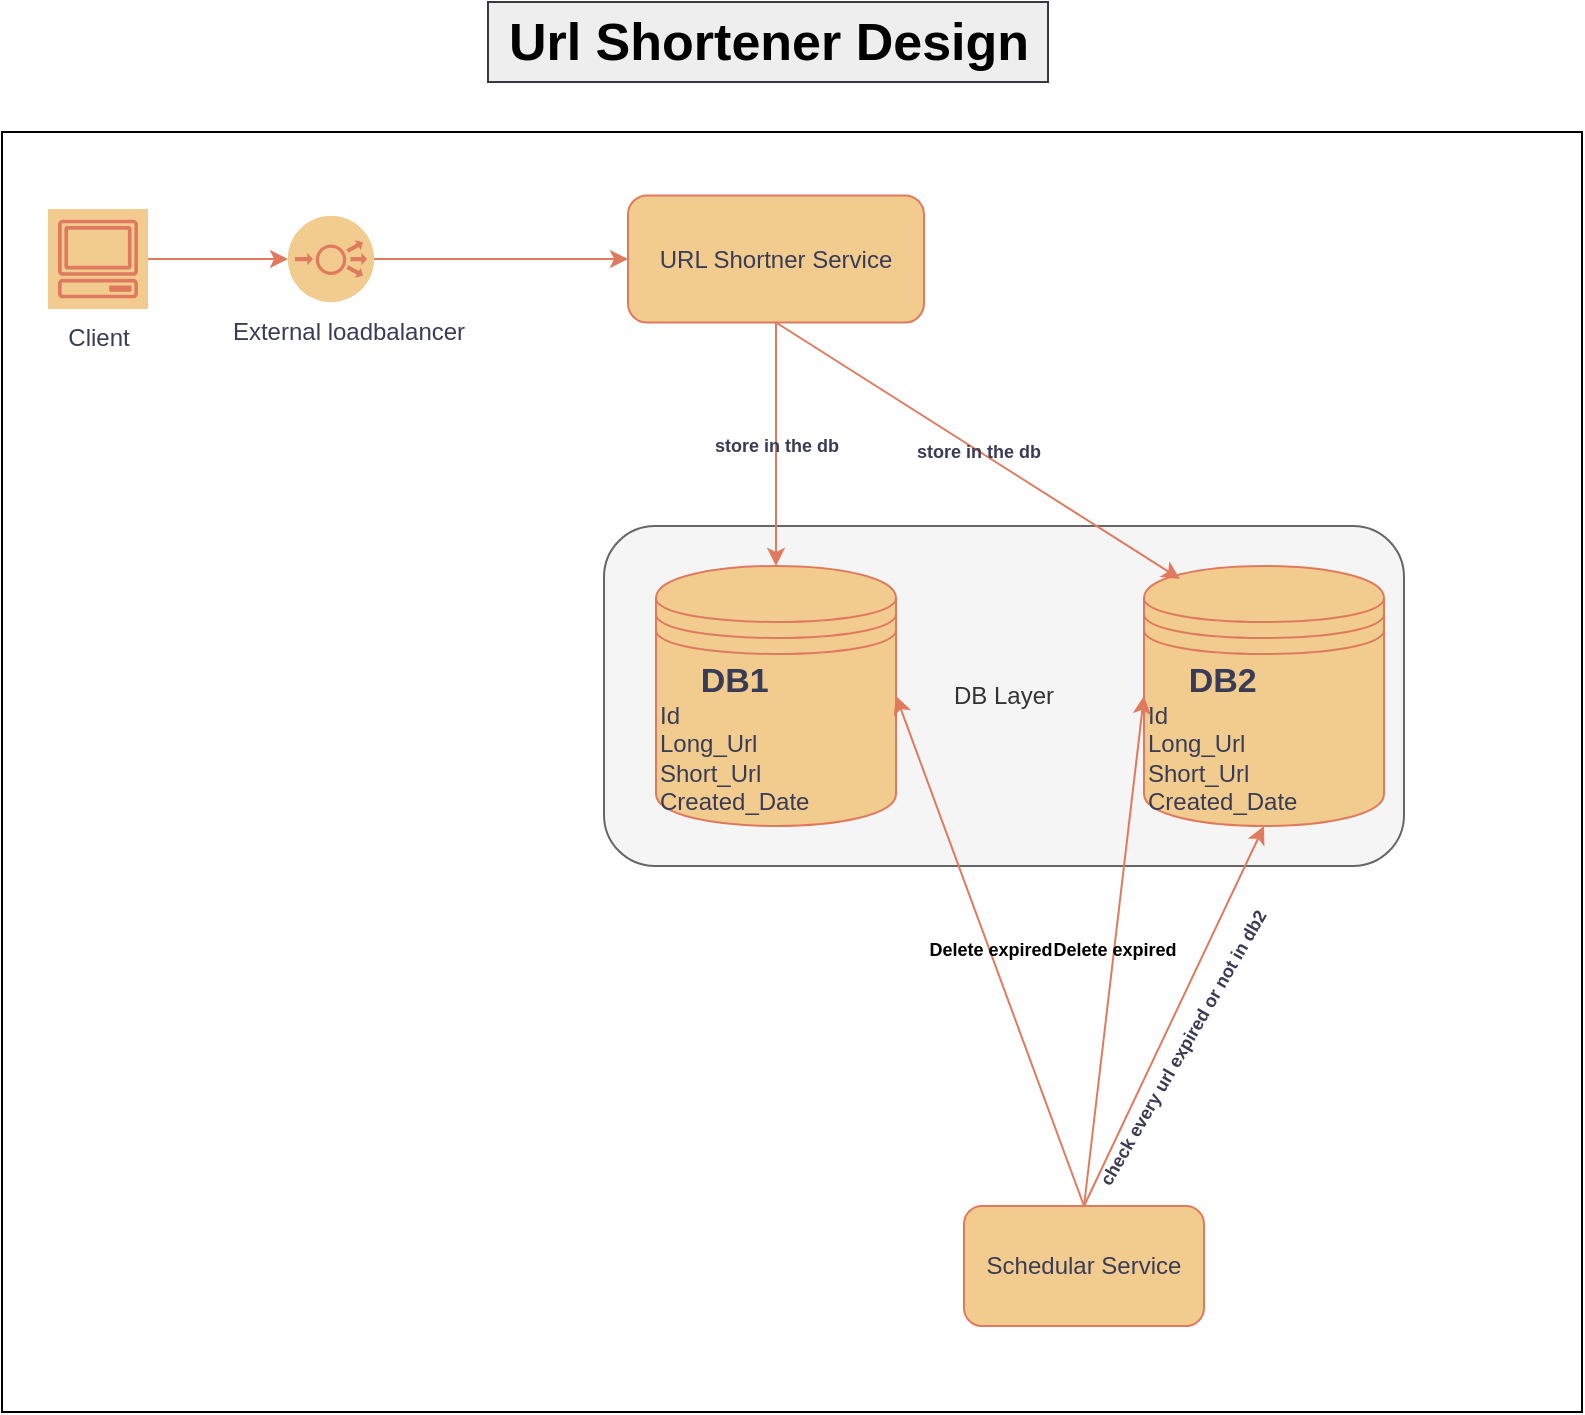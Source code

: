 <mxfile version="20.8.10" type="device"><diagram name="Page-1" id="PiVJ_XnIGAkLwOx3X1oB"><mxGraphModel dx="1026" dy="597" grid="1" gridSize="10" guides="1" tooltips="1" connect="1" arrows="1" fold="1" page="1" pageScale="1" pageWidth="850" pageHeight="1100" math="0" shadow="0"><root><mxCell id="0"/><mxCell id="1" parent="0"/><mxCell id="71OXibwH4jEHoegeOa95-2" value="" style="rounded=0;whiteSpace=wrap;html=1;" vertex="1" parent="1"><mxGeometry x="39" y="103" width="790" height="640" as="geometry"/></mxCell><mxCell id="71OXibwH4jEHoegeOa95-3" value="DB Layer" style="rounded=1;whiteSpace=wrap;html=1;fillColor=#f5f5f5;strokeColor=#666666;fontColor=#333333;" vertex="1" parent="1"><mxGeometry x="340" y="300" width="400" height="170" as="geometry"/></mxCell><mxCell id="Hn7DzW7WtiBOwI5ZSYlD-10" value="" style="edgeStyle=orthogonalEdgeStyle;rounded=0;orthogonalLoop=1;jettySize=auto;html=1;fontSize=17;labelBackgroundColor=none;fontColor=default;strokeColor=#E07A5F;" parent="1" source="Hn7DzW7WtiBOwI5ZSYlD-1" target="Hn7DzW7WtiBOwI5ZSYlD-2" edge="1"><mxGeometry relative="1" as="geometry"/></mxCell><mxCell id="Hn7DzW7WtiBOwI5ZSYlD-1" value="Client" style="sketch=0;outlineConnect=0;dashed=0;verticalLabelPosition=bottom;verticalAlign=top;align=center;html=1;fontSize=12;fontStyle=0;aspect=fixed;shape=mxgraph.aws4.resourceIcon;resIcon=mxgraph.aws4.client;labelBackgroundColor=none;fillColor=#F2CC8F;strokeColor=#E07A5F;fontColor=#393C56;" parent="1" vertex="1"><mxGeometry x="62" y="141.5" width="50" height="50" as="geometry"/></mxCell><mxCell id="Hn7DzW7WtiBOwI5ZSYlD-12" value="" style="edgeStyle=orthogonalEdgeStyle;rounded=0;orthogonalLoop=1;jettySize=auto;html=1;fontSize=17;entryX=0;entryY=0.5;entryDx=0;entryDy=0;labelBackgroundColor=none;fontColor=default;strokeColor=#E07A5F;" parent="1" source="Hn7DzW7WtiBOwI5ZSYlD-2" target="Hn7DzW7WtiBOwI5ZSYlD-6" edge="1"><mxGeometry relative="1" as="geometry"><mxPoint x="266.5" y="158" as="targetPoint"/></mxGeometry></mxCell><mxCell id="Hn7DzW7WtiBOwI5ZSYlD-2" value="" style="verticalLabelPosition=bottom;sketch=0;html=1;verticalAlign=top;align=center;points=[[0.145,0.145,0],[0.5,0,0],[0.855,0.145,0],[1,0.5,0],[0.855,0.855,0],[0.5,1,0],[0.145,0.855,0],[0,0.5,0]];pointerEvents=1;shape=mxgraph.cisco_safe.compositeIcon;bgIcon=ellipse;resIcon=mxgraph.cisco_safe.capability.load_balancer;labelBackgroundColor=none;fillColor=#F2CC8F;strokeColor=#E07A5F;fontColor=#393C56;" parent="1" vertex="1"><mxGeometry x="182" y="145" width="43" height="43" as="geometry"/></mxCell><mxCell id="Hn7DzW7WtiBOwI5ZSYlD-4" value="&lt;div style=&quot;text-align: center;&quot;&gt;&lt;b style=&quot;background-color: initial;&quot;&gt;&lt;font style=&quot;font-size: 17px;&quot;&gt;DB1&lt;/font&gt;&lt;/b&gt;&lt;/div&gt;Id&lt;br style=&quot;border-color: var(--border-color);&quot;&gt;&lt;span style=&quot;&quot;&gt;Long_Url&lt;/span&gt;&lt;br style=&quot;border-color: var(--border-color);&quot;&gt;&lt;span style=&quot;&quot;&gt;Short_Url&lt;/span&gt;&lt;br style=&quot;border-color: var(--border-color);&quot;&gt;&lt;span style=&quot;&quot;&gt;Created_Date&lt;/span&gt;" style="shape=datastore;whiteSpace=wrap;html=1;align=left;labelBackgroundColor=none;fillColor=#F2CC8F;strokeColor=#E07A5F;fontColor=#393C56;" parent="1" vertex="1"><mxGeometry x="366" y="320" width="120" height="130" as="geometry"/></mxCell><mxCell id="Hn7DzW7WtiBOwI5ZSYlD-6" value="URL Shortner Service" style="rounded=1;whiteSpace=wrap;html=1;labelBackgroundColor=none;fillColor=#F2CC8F;strokeColor=#E07A5F;fontColor=#393C56;" parent="1" vertex="1"><mxGeometry x="352" y="134.75" width="148" height="63.5" as="geometry"/></mxCell><mxCell id="Hn7DzW7WtiBOwI5ZSYlD-7" value="&lt;div style=&quot;text-align: center;&quot;&gt;&lt;b style=&quot;background-color: initial;&quot;&gt;&lt;font style=&quot;font-size: 17px;&quot;&gt;DB2&lt;/font&gt;&lt;/b&gt;&lt;/div&gt;Id&lt;br style=&quot;border-color: var(--border-color);&quot;&gt;&lt;span style=&quot;&quot;&gt;Long_Url&lt;/span&gt;&lt;br style=&quot;border-color: var(--border-color);&quot;&gt;&lt;span style=&quot;&quot;&gt;Short_Url&lt;/span&gt;&lt;br style=&quot;border-color: var(--border-color);&quot;&gt;&lt;span style=&quot;&quot;&gt;Created_Date&lt;/span&gt;" style="shape=datastore;whiteSpace=wrap;html=1;align=left;labelBackgroundColor=none;fillColor=#F2CC8F;strokeColor=#E07A5F;fontColor=#393C56;" parent="1" vertex="1"><mxGeometry x="610" y="320" width="120" height="130" as="geometry"/></mxCell><mxCell id="Hn7DzW7WtiBOwI5ZSYlD-8" value="Schedular Service" style="rounded=1;whiteSpace=wrap;html=1;labelBackgroundColor=none;fillColor=#F2CC8F;strokeColor=#E07A5F;fontColor=#393C56;" parent="1" vertex="1"><mxGeometry x="520" y="640" width="120" height="60" as="geometry"/></mxCell><mxCell id="Hn7DzW7WtiBOwI5ZSYlD-22" value="" style="endArrow=classic;html=1;rounded=0;fontSize=9;exitX=0.5;exitY=1;exitDx=0;exitDy=0;labelBackgroundColor=none;fontColor=default;strokeColor=#E07A5F;" parent="1" source="Hn7DzW7WtiBOwI5ZSYlD-6" target="Hn7DzW7WtiBOwI5ZSYlD-4" edge="1"><mxGeometry relative="1" as="geometry"><mxPoint x="607" y="298" as="sourcePoint"/><mxPoint x="482" y="278" as="targetPoint"/></mxGeometry></mxCell><mxCell id="Hn7DzW7WtiBOwI5ZSYlD-23" value="store in the db" style="edgeLabel;resizable=0;html=1;align=center;verticalAlign=middle;fontSize=9;labelBackgroundColor=none;fontColor=#393C56;fontStyle=1" parent="Hn7DzW7WtiBOwI5ZSYlD-22" connectable="0" vertex="1"><mxGeometry relative="1" as="geometry"/></mxCell><mxCell id="Hn7DzW7WtiBOwI5ZSYlD-24" value="" style="endArrow=classic;html=1;rounded=0;fontSize=9;entryX=0.15;entryY=0.05;entryDx=0;entryDy=0;entryPerimeter=0;exitX=0.5;exitY=1;exitDx=0;exitDy=0;labelBackgroundColor=none;fontColor=default;strokeColor=#E07A5F;" parent="1" source="Hn7DzW7WtiBOwI5ZSYlD-6" target="Hn7DzW7WtiBOwI5ZSYlD-7" edge="1"><mxGeometry relative="1" as="geometry"><mxPoint x="412" y="98" as="sourcePoint"/><mxPoint x="463.6" y="318" as="targetPoint"/></mxGeometry></mxCell><mxCell id="Hn7DzW7WtiBOwI5ZSYlD-25" value="store in the db" style="edgeLabel;resizable=0;html=1;align=center;verticalAlign=middle;fontSize=9;labelBackgroundColor=none;fontColor=#393C56;fontStyle=1" parent="Hn7DzW7WtiBOwI5ZSYlD-24" connectable="0" vertex="1"><mxGeometry relative="1" as="geometry"/></mxCell><mxCell id="Hn7DzW7WtiBOwI5ZSYlD-33" value="" style="endArrow=classic;html=1;rounded=0;fontSize=9;exitX=0.5;exitY=0;exitDx=0;exitDy=0;entryX=0.5;entryY=1;entryDx=0;entryDy=0;labelBackgroundColor=none;fontColor=default;strokeColor=#E07A5F;" parent="1" source="Hn7DzW7WtiBOwI5ZSYlD-8" target="Hn7DzW7WtiBOwI5ZSYlD-7" edge="1"><mxGeometry relative="1" as="geometry"><mxPoint x="542" y="568" as="sourcePoint"/><mxPoint x="642" y="568" as="targetPoint"/></mxGeometry></mxCell><mxCell id="Hn7DzW7WtiBOwI5ZSYlD-34" value="check every url expired or not in db2&amp;nbsp;" style="edgeLabel;resizable=0;html=1;align=center;verticalAlign=middle;fontSize=9;labelBackgroundColor=none;fontColor=#393C56;fontStyle=1;rotation=-60;" parent="Hn7DzW7WtiBOwI5ZSYlD-33" connectable="0" vertex="1"><mxGeometry relative="1" as="geometry"><mxPoint x="5" y="15" as="offset"/></mxGeometry></mxCell><mxCell id="Hn7DzW7WtiBOwI5ZSYlD-38" value="Delete expired" style="endArrow=classic;html=1;rounded=0;fontSize=9;entryX=0;entryY=0.5;entryDx=0;entryDy=0;labelBackgroundColor=none;fontColor=default;strokeColor=#E07A5F;fontStyle=1;exitX=0.5;exitY=0;exitDx=0;exitDy=0;" parent="1" source="Hn7DzW7WtiBOwI5ZSYlD-8" target="Hn7DzW7WtiBOwI5ZSYlD-7" edge="1"><mxGeometry relative="1" as="geometry"><mxPoint x="572" y="678" as="sourcePoint"/><mxPoint x="592" y="608" as="targetPoint"/></mxGeometry></mxCell><mxCell id="Hn7DzW7WtiBOwI5ZSYlD-40" value="Delete expired" style="endArrow=classic;html=1;rounded=0;fontSize=9;entryX=1;entryY=0.5;entryDx=0;entryDy=0;exitX=0.5;exitY=0;exitDx=0;exitDy=0;labelBackgroundColor=none;fontColor=default;strokeColor=#E07A5F;fontStyle=1" parent="1" source="Hn7DzW7WtiBOwI5ZSYlD-8" target="Hn7DzW7WtiBOwI5ZSYlD-4" edge="1"><mxGeometry relative="1" as="geometry"><mxPoint x="512" y="678" as="sourcePoint"/><mxPoint x="602" y="473" as="targetPoint"/></mxGeometry></mxCell><mxCell id="Hn7DzW7WtiBOwI5ZSYlD-42" value="Url Shortener Design" style="text;html=1;align=center;verticalAlign=middle;resizable=0;points=[];autosize=1;fillColor=#eeeeee;fontSize=26;fontStyle=1;fontFamily=Arial;fontSource=https%3A%2F%2Ffonts.googleapis.com%2Fcss%3Ffamily%3DArial;labelBackgroundColor=none;strokeColor=#36393d;" parent="1" vertex="1"><mxGeometry x="282" y="38" width="280" height="40" as="geometry"/></mxCell><mxCell id="Hn7DzW7WtiBOwI5ZSYlD-43" value="External loadbalancer" style="text;html=1;align=center;verticalAlign=middle;resizable=0;points=[];autosize=1;strokeColor=none;fillColor=none;fontColor=#393C56;" parent="1" vertex="1"><mxGeometry x="142" y="188" width="140" height="30" as="geometry"/></mxCell></root></mxGraphModel></diagram></mxfile>